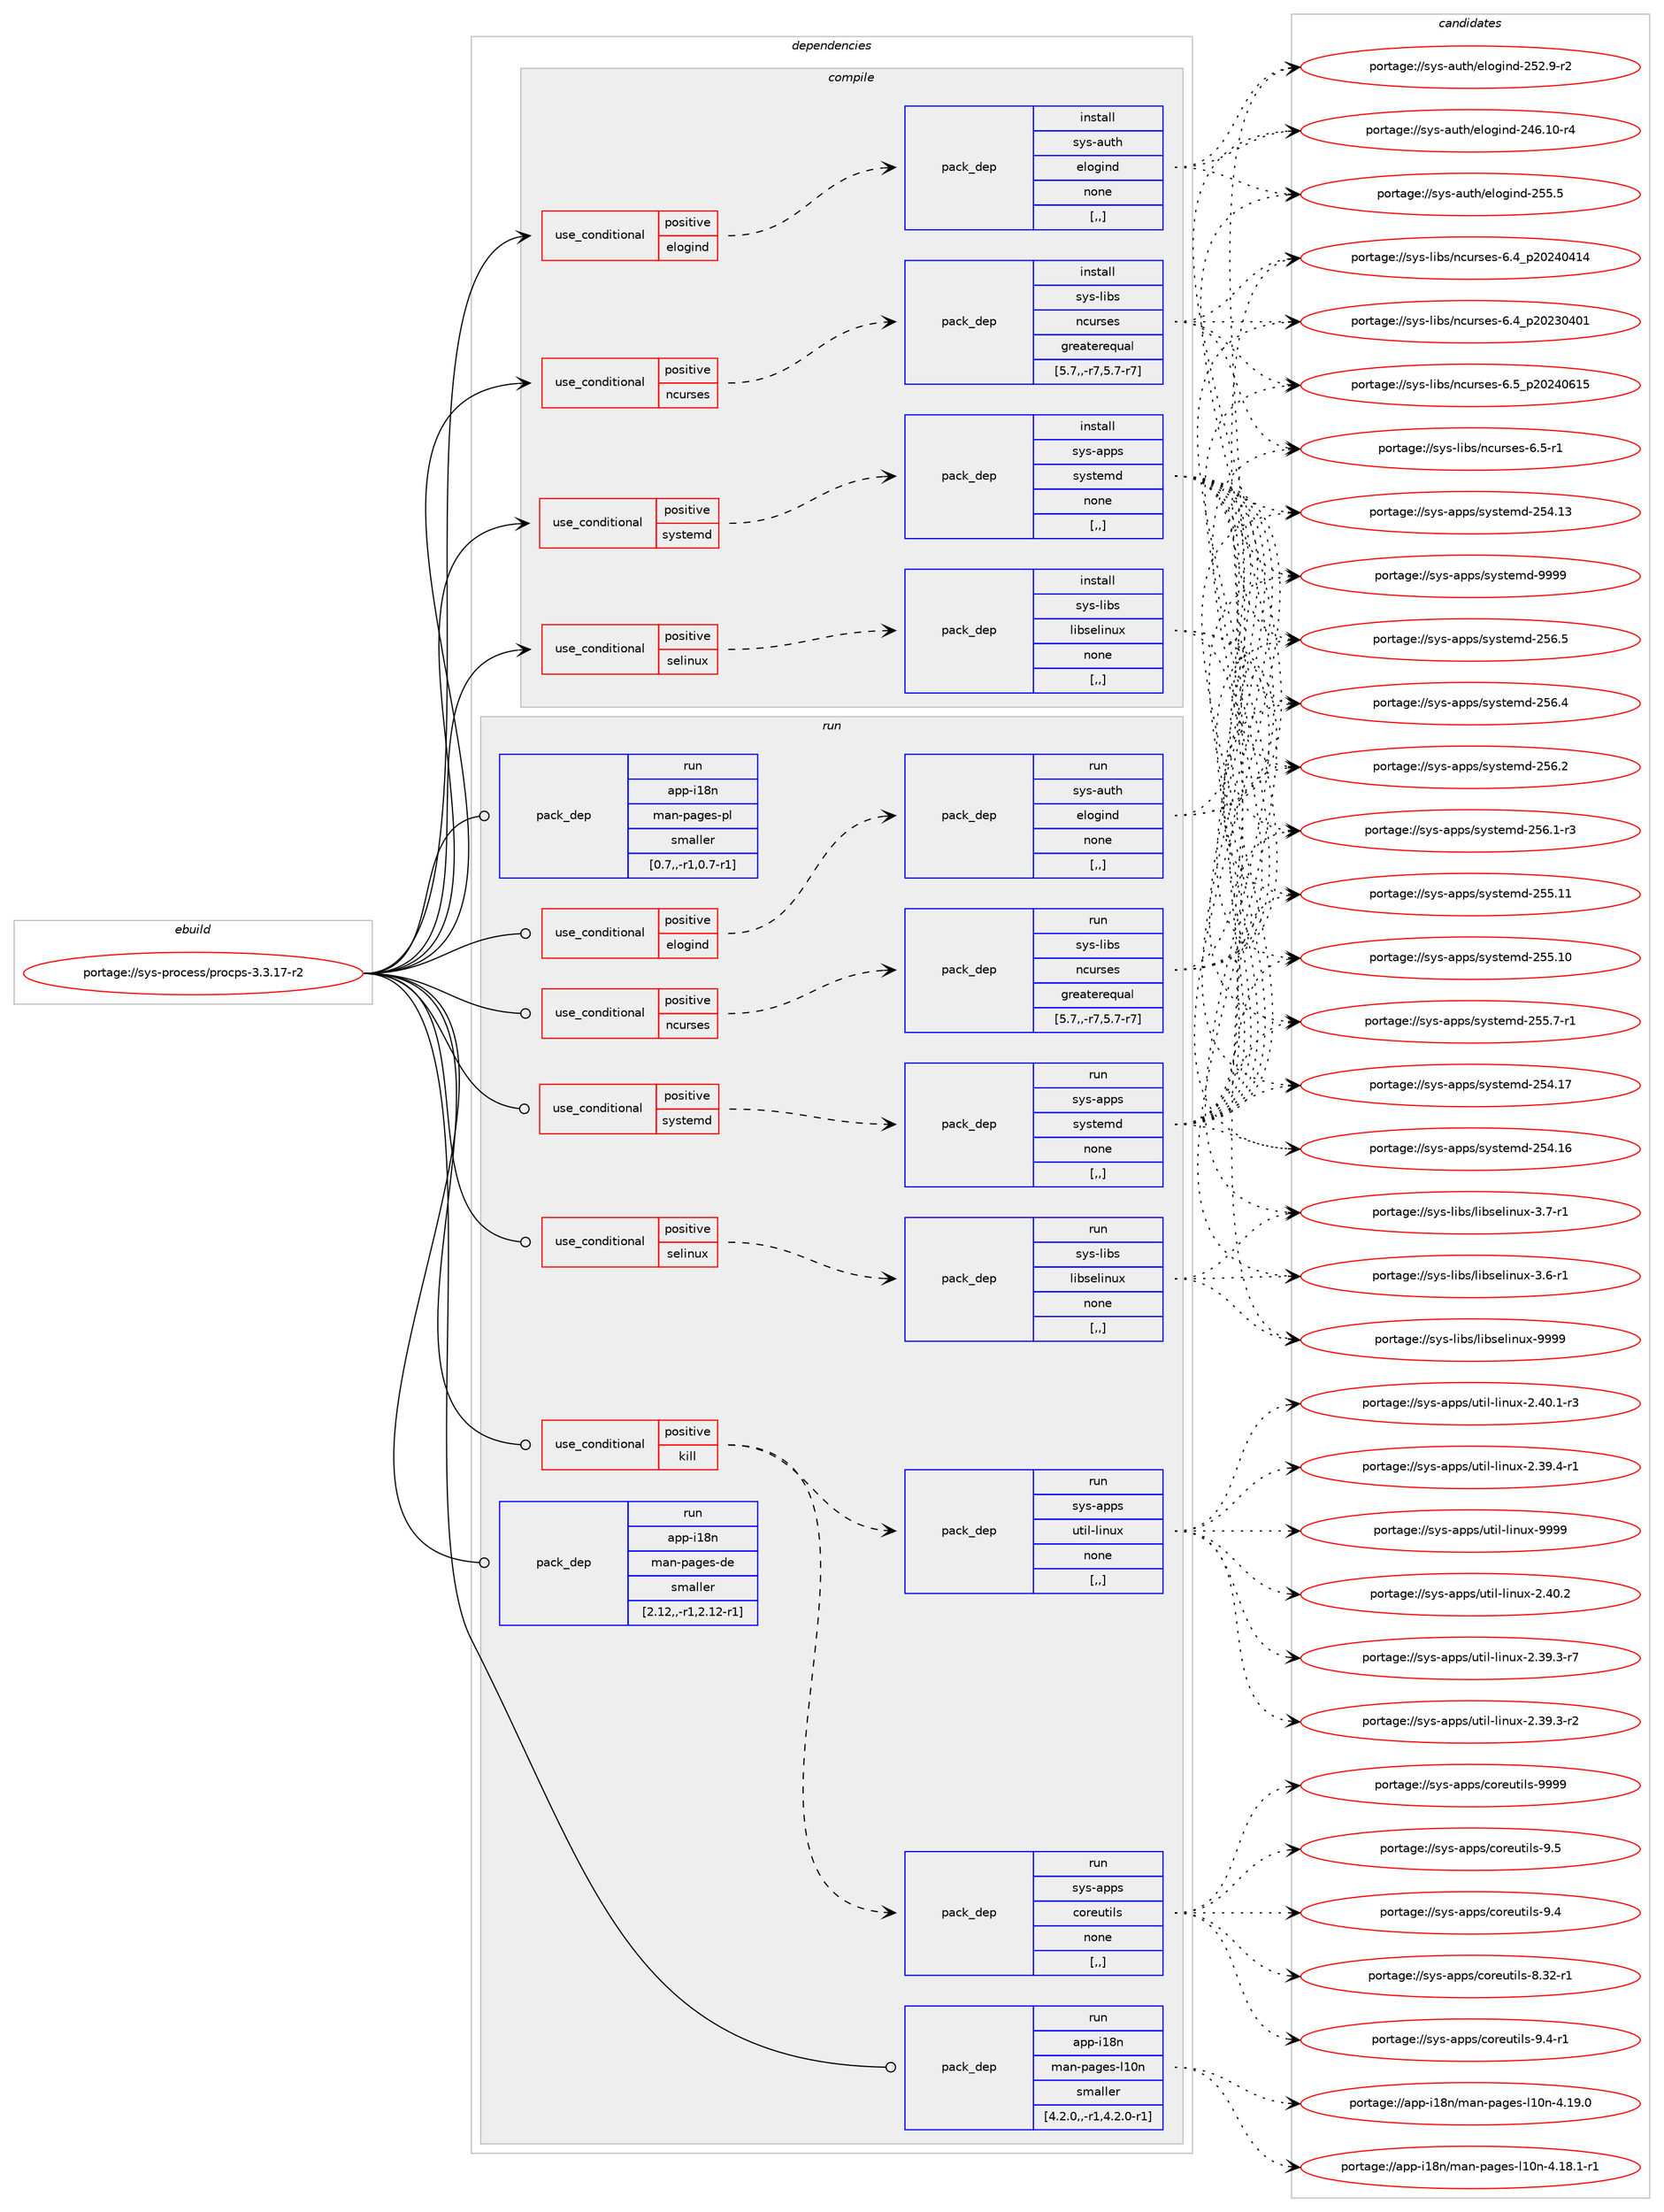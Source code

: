 digraph prolog {

# *************
# Graph options
# *************

newrank=true;
concentrate=true;
compound=true;
graph [rankdir=LR,fontname=Helvetica,fontsize=10,ranksep=1.5];#, ranksep=2.5, nodesep=0.2];
edge  [arrowhead=vee];
node  [fontname=Helvetica,fontsize=10];

# **********
# The ebuild
# **********

subgraph cluster_leftcol {
color=gray;
label=<<i>ebuild</i>>;
id [label="portage://sys-process/procps-3.3.17-r2", color=red, width=4, href="../sys-process/procps-3.3.17-r2.svg"];
}

# ****************
# The dependencies
# ****************

subgraph cluster_midcol {
color=gray;
label=<<i>dependencies</i>>;
subgraph cluster_compile {
fillcolor="#eeeeee";
style=filled;
label=<<i>compile</i>>;
subgraph cond11180 {
dependency30060 [label=<<TABLE BORDER="0" CELLBORDER="1" CELLSPACING="0" CELLPADDING="4"><TR><TD ROWSPAN="3" CELLPADDING="10">use_conditional</TD></TR><TR><TD>positive</TD></TR><TR><TD>elogind</TD></TR></TABLE>>, shape=none, color=red];
subgraph pack18787 {
dependency30061 [label=<<TABLE BORDER="0" CELLBORDER="1" CELLSPACING="0" CELLPADDING="4" WIDTH="220"><TR><TD ROWSPAN="6" CELLPADDING="30">pack_dep</TD></TR><TR><TD WIDTH="110">install</TD></TR><TR><TD>sys-auth</TD></TR><TR><TD>elogind</TD></TR><TR><TD>none</TD></TR><TR><TD>[,,]</TD></TR></TABLE>>, shape=none, color=blue];
}
dependency30060:e -> dependency30061:w [weight=20,style="dashed",arrowhead="vee"];
}
id:e -> dependency30060:w [weight=20,style="solid",arrowhead="vee"];
subgraph cond11181 {
dependency30062 [label=<<TABLE BORDER="0" CELLBORDER="1" CELLSPACING="0" CELLPADDING="4"><TR><TD ROWSPAN="3" CELLPADDING="10">use_conditional</TD></TR><TR><TD>positive</TD></TR><TR><TD>ncurses</TD></TR></TABLE>>, shape=none, color=red];
subgraph pack18788 {
dependency30063 [label=<<TABLE BORDER="0" CELLBORDER="1" CELLSPACING="0" CELLPADDING="4" WIDTH="220"><TR><TD ROWSPAN="6" CELLPADDING="30">pack_dep</TD></TR><TR><TD WIDTH="110">install</TD></TR><TR><TD>sys-libs</TD></TR><TR><TD>ncurses</TD></TR><TR><TD>greaterequal</TD></TR><TR><TD>[5.7,,-r7,5.7-r7]</TD></TR></TABLE>>, shape=none, color=blue];
}
dependency30062:e -> dependency30063:w [weight=20,style="dashed",arrowhead="vee"];
}
id:e -> dependency30062:w [weight=20,style="solid",arrowhead="vee"];
subgraph cond11182 {
dependency30064 [label=<<TABLE BORDER="0" CELLBORDER="1" CELLSPACING="0" CELLPADDING="4"><TR><TD ROWSPAN="3" CELLPADDING="10">use_conditional</TD></TR><TR><TD>positive</TD></TR><TR><TD>selinux</TD></TR></TABLE>>, shape=none, color=red];
subgraph pack18789 {
dependency30065 [label=<<TABLE BORDER="0" CELLBORDER="1" CELLSPACING="0" CELLPADDING="4" WIDTH="220"><TR><TD ROWSPAN="6" CELLPADDING="30">pack_dep</TD></TR><TR><TD WIDTH="110">install</TD></TR><TR><TD>sys-libs</TD></TR><TR><TD>libselinux</TD></TR><TR><TD>none</TD></TR><TR><TD>[,,]</TD></TR></TABLE>>, shape=none, color=blue];
}
dependency30064:e -> dependency30065:w [weight=20,style="dashed",arrowhead="vee"];
}
id:e -> dependency30064:w [weight=20,style="solid",arrowhead="vee"];
subgraph cond11183 {
dependency30066 [label=<<TABLE BORDER="0" CELLBORDER="1" CELLSPACING="0" CELLPADDING="4"><TR><TD ROWSPAN="3" CELLPADDING="10">use_conditional</TD></TR><TR><TD>positive</TD></TR><TR><TD>systemd</TD></TR></TABLE>>, shape=none, color=red];
subgraph pack18790 {
dependency30067 [label=<<TABLE BORDER="0" CELLBORDER="1" CELLSPACING="0" CELLPADDING="4" WIDTH="220"><TR><TD ROWSPAN="6" CELLPADDING="30">pack_dep</TD></TR><TR><TD WIDTH="110">install</TD></TR><TR><TD>sys-apps</TD></TR><TR><TD>systemd</TD></TR><TR><TD>none</TD></TR><TR><TD>[,,]</TD></TR></TABLE>>, shape=none, color=blue];
}
dependency30066:e -> dependency30067:w [weight=20,style="dashed",arrowhead="vee"];
}
id:e -> dependency30066:w [weight=20,style="solid",arrowhead="vee"];
}
subgraph cluster_compileandrun {
fillcolor="#eeeeee";
style=filled;
label=<<i>compile and run</i>>;
}
subgraph cluster_run {
fillcolor="#eeeeee";
style=filled;
label=<<i>run</i>>;
subgraph cond11184 {
dependency30068 [label=<<TABLE BORDER="0" CELLBORDER="1" CELLSPACING="0" CELLPADDING="4"><TR><TD ROWSPAN="3" CELLPADDING="10">use_conditional</TD></TR><TR><TD>positive</TD></TR><TR><TD>elogind</TD></TR></TABLE>>, shape=none, color=red];
subgraph pack18791 {
dependency30069 [label=<<TABLE BORDER="0" CELLBORDER="1" CELLSPACING="0" CELLPADDING="4" WIDTH="220"><TR><TD ROWSPAN="6" CELLPADDING="30">pack_dep</TD></TR><TR><TD WIDTH="110">run</TD></TR><TR><TD>sys-auth</TD></TR><TR><TD>elogind</TD></TR><TR><TD>none</TD></TR><TR><TD>[,,]</TD></TR></TABLE>>, shape=none, color=blue];
}
dependency30068:e -> dependency30069:w [weight=20,style="dashed",arrowhead="vee"];
}
id:e -> dependency30068:w [weight=20,style="solid",arrowhead="odot"];
subgraph cond11185 {
dependency30070 [label=<<TABLE BORDER="0" CELLBORDER="1" CELLSPACING="0" CELLPADDING="4"><TR><TD ROWSPAN="3" CELLPADDING="10">use_conditional</TD></TR><TR><TD>positive</TD></TR><TR><TD>kill</TD></TR></TABLE>>, shape=none, color=red];
subgraph pack18792 {
dependency30071 [label=<<TABLE BORDER="0" CELLBORDER="1" CELLSPACING="0" CELLPADDING="4" WIDTH="220"><TR><TD ROWSPAN="6" CELLPADDING="30">pack_dep</TD></TR><TR><TD WIDTH="110">run</TD></TR><TR><TD>sys-apps</TD></TR><TR><TD>coreutils</TD></TR><TR><TD>none</TD></TR><TR><TD>[,,]</TD></TR></TABLE>>, shape=none, color=blue];
}
dependency30070:e -> dependency30071:w [weight=20,style="dashed",arrowhead="vee"];
subgraph pack18793 {
dependency30072 [label=<<TABLE BORDER="0" CELLBORDER="1" CELLSPACING="0" CELLPADDING="4" WIDTH="220"><TR><TD ROWSPAN="6" CELLPADDING="30">pack_dep</TD></TR><TR><TD WIDTH="110">run</TD></TR><TR><TD>sys-apps</TD></TR><TR><TD>util-linux</TD></TR><TR><TD>none</TD></TR><TR><TD>[,,]</TD></TR></TABLE>>, shape=none, color=blue];
}
dependency30070:e -> dependency30072:w [weight=20,style="dashed",arrowhead="vee"];
}
id:e -> dependency30070:w [weight=20,style="solid",arrowhead="odot"];
subgraph cond11186 {
dependency30073 [label=<<TABLE BORDER="0" CELLBORDER="1" CELLSPACING="0" CELLPADDING="4"><TR><TD ROWSPAN="3" CELLPADDING="10">use_conditional</TD></TR><TR><TD>positive</TD></TR><TR><TD>ncurses</TD></TR></TABLE>>, shape=none, color=red];
subgraph pack18794 {
dependency30074 [label=<<TABLE BORDER="0" CELLBORDER="1" CELLSPACING="0" CELLPADDING="4" WIDTH="220"><TR><TD ROWSPAN="6" CELLPADDING="30">pack_dep</TD></TR><TR><TD WIDTH="110">run</TD></TR><TR><TD>sys-libs</TD></TR><TR><TD>ncurses</TD></TR><TR><TD>greaterequal</TD></TR><TR><TD>[5.7,,-r7,5.7-r7]</TD></TR></TABLE>>, shape=none, color=blue];
}
dependency30073:e -> dependency30074:w [weight=20,style="dashed",arrowhead="vee"];
}
id:e -> dependency30073:w [weight=20,style="solid",arrowhead="odot"];
subgraph cond11187 {
dependency30075 [label=<<TABLE BORDER="0" CELLBORDER="1" CELLSPACING="0" CELLPADDING="4"><TR><TD ROWSPAN="3" CELLPADDING="10">use_conditional</TD></TR><TR><TD>positive</TD></TR><TR><TD>selinux</TD></TR></TABLE>>, shape=none, color=red];
subgraph pack18795 {
dependency30076 [label=<<TABLE BORDER="0" CELLBORDER="1" CELLSPACING="0" CELLPADDING="4" WIDTH="220"><TR><TD ROWSPAN="6" CELLPADDING="30">pack_dep</TD></TR><TR><TD WIDTH="110">run</TD></TR><TR><TD>sys-libs</TD></TR><TR><TD>libselinux</TD></TR><TR><TD>none</TD></TR><TR><TD>[,,]</TD></TR></TABLE>>, shape=none, color=blue];
}
dependency30075:e -> dependency30076:w [weight=20,style="dashed",arrowhead="vee"];
}
id:e -> dependency30075:w [weight=20,style="solid",arrowhead="odot"];
subgraph cond11188 {
dependency30077 [label=<<TABLE BORDER="0" CELLBORDER="1" CELLSPACING="0" CELLPADDING="4"><TR><TD ROWSPAN="3" CELLPADDING="10">use_conditional</TD></TR><TR><TD>positive</TD></TR><TR><TD>systemd</TD></TR></TABLE>>, shape=none, color=red];
subgraph pack18796 {
dependency30078 [label=<<TABLE BORDER="0" CELLBORDER="1" CELLSPACING="0" CELLPADDING="4" WIDTH="220"><TR><TD ROWSPAN="6" CELLPADDING="30">pack_dep</TD></TR><TR><TD WIDTH="110">run</TD></TR><TR><TD>sys-apps</TD></TR><TR><TD>systemd</TD></TR><TR><TD>none</TD></TR><TR><TD>[,,]</TD></TR></TABLE>>, shape=none, color=blue];
}
dependency30077:e -> dependency30078:w [weight=20,style="dashed",arrowhead="vee"];
}
id:e -> dependency30077:w [weight=20,style="solid",arrowhead="odot"];
subgraph pack18797 {
dependency30079 [label=<<TABLE BORDER="0" CELLBORDER="1" CELLSPACING="0" CELLPADDING="4" WIDTH="220"><TR><TD ROWSPAN="6" CELLPADDING="30">pack_dep</TD></TR><TR><TD WIDTH="110">run</TD></TR><TR><TD>app-i18n</TD></TR><TR><TD>man-pages-de</TD></TR><TR><TD>smaller</TD></TR><TR><TD>[2.12,,-r1,2.12-r1]</TD></TR></TABLE>>, shape=none, color=blue];
}
id:e -> dependency30079:w [weight=20,style="solid",arrowhead="odot"];
subgraph pack18798 {
dependency30080 [label=<<TABLE BORDER="0" CELLBORDER="1" CELLSPACING="0" CELLPADDING="4" WIDTH="220"><TR><TD ROWSPAN="6" CELLPADDING="30">pack_dep</TD></TR><TR><TD WIDTH="110">run</TD></TR><TR><TD>app-i18n</TD></TR><TR><TD>man-pages-l10n</TD></TR><TR><TD>smaller</TD></TR><TR><TD>[4.2.0,,-r1,4.2.0-r1]</TD></TR></TABLE>>, shape=none, color=blue];
}
id:e -> dependency30080:w [weight=20,style="solid",arrowhead="odot"];
subgraph pack18799 {
dependency30081 [label=<<TABLE BORDER="0" CELLBORDER="1" CELLSPACING="0" CELLPADDING="4" WIDTH="220"><TR><TD ROWSPAN="6" CELLPADDING="30">pack_dep</TD></TR><TR><TD WIDTH="110">run</TD></TR><TR><TD>app-i18n</TD></TR><TR><TD>man-pages-pl</TD></TR><TR><TD>smaller</TD></TR><TR><TD>[0.7,,-r1,0.7-r1]</TD></TR></TABLE>>, shape=none, color=blue];
}
id:e -> dependency30081:w [weight=20,style="solid",arrowhead="odot"];
}
}

# **************
# The candidates
# **************

subgraph cluster_choices {
rank=same;
color=gray;
label=<<i>candidates</i>>;

subgraph choice18787 {
color=black;
nodesep=1;
choice115121115459711711610447101108111103105110100455053534653 [label="portage://sys-auth/elogind-255.5", color=red, width=4,href="../sys-auth/elogind-255.5.svg"];
choice1151211154597117116104471011081111031051101004550535046574511450 [label="portage://sys-auth/elogind-252.9-r2", color=red, width=4,href="../sys-auth/elogind-252.9-r2.svg"];
choice115121115459711711610447101108111103105110100455052544649484511452 [label="portage://sys-auth/elogind-246.10-r4", color=red, width=4,href="../sys-auth/elogind-246.10-r4.svg"];
dependency30061:e -> choice115121115459711711610447101108111103105110100455053534653:w [style=dotted,weight="100"];
dependency30061:e -> choice1151211154597117116104471011081111031051101004550535046574511450:w [style=dotted,weight="100"];
dependency30061:e -> choice115121115459711711610447101108111103105110100455052544649484511452:w [style=dotted,weight="100"];
}
subgraph choice18788 {
color=black;
nodesep=1;
choice1151211154510810598115471109911711411510111545544653951125048505248544953 [label="portage://sys-libs/ncurses-6.5_p20240615", color=red, width=4,href="../sys-libs/ncurses-6.5_p20240615.svg"];
choice11512111545108105981154711099117114115101115455446534511449 [label="portage://sys-libs/ncurses-6.5-r1", color=red, width=4,href="../sys-libs/ncurses-6.5-r1.svg"];
choice1151211154510810598115471109911711411510111545544652951125048505248524952 [label="portage://sys-libs/ncurses-6.4_p20240414", color=red, width=4,href="../sys-libs/ncurses-6.4_p20240414.svg"];
choice1151211154510810598115471109911711411510111545544652951125048505148524849 [label="portage://sys-libs/ncurses-6.4_p20230401", color=red, width=4,href="../sys-libs/ncurses-6.4_p20230401.svg"];
dependency30063:e -> choice1151211154510810598115471109911711411510111545544653951125048505248544953:w [style=dotted,weight="100"];
dependency30063:e -> choice11512111545108105981154711099117114115101115455446534511449:w [style=dotted,weight="100"];
dependency30063:e -> choice1151211154510810598115471109911711411510111545544652951125048505248524952:w [style=dotted,weight="100"];
dependency30063:e -> choice1151211154510810598115471109911711411510111545544652951125048505148524849:w [style=dotted,weight="100"];
}
subgraph choice18789 {
color=black;
nodesep=1;
choice115121115451081059811547108105981151011081051101171204557575757 [label="portage://sys-libs/libselinux-9999", color=red, width=4,href="../sys-libs/libselinux-9999.svg"];
choice11512111545108105981154710810598115101108105110117120455146554511449 [label="portage://sys-libs/libselinux-3.7-r1", color=red, width=4,href="../sys-libs/libselinux-3.7-r1.svg"];
choice11512111545108105981154710810598115101108105110117120455146544511449 [label="portage://sys-libs/libselinux-3.6-r1", color=red, width=4,href="../sys-libs/libselinux-3.6-r1.svg"];
dependency30065:e -> choice115121115451081059811547108105981151011081051101171204557575757:w [style=dotted,weight="100"];
dependency30065:e -> choice11512111545108105981154710810598115101108105110117120455146554511449:w [style=dotted,weight="100"];
dependency30065:e -> choice11512111545108105981154710810598115101108105110117120455146544511449:w [style=dotted,weight="100"];
}
subgraph choice18790 {
color=black;
nodesep=1;
choice1151211154597112112115471151211151161011091004557575757 [label="portage://sys-apps/systemd-9999", color=red, width=4,href="../sys-apps/systemd-9999.svg"];
choice115121115459711211211547115121115116101109100455053544653 [label="portage://sys-apps/systemd-256.5", color=red, width=4,href="../sys-apps/systemd-256.5.svg"];
choice115121115459711211211547115121115116101109100455053544652 [label="portage://sys-apps/systemd-256.4", color=red, width=4,href="../sys-apps/systemd-256.4.svg"];
choice115121115459711211211547115121115116101109100455053544650 [label="portage://sys-apps/systemd-256.2", color=red, width=4,href="../sys-apps/systemd-256.2.svg"];
choice1151211154597112112115471151211151161011091004550535446494511451 [label="portage://sys-apps/systemd-256.1-r3", color=red, width=4,href="../sys-apps/systemd-256.1-r3.svg"];
choice11512111545971121121154711512111511610110910045505353464949 [label="portage://sys-apps/systemd-255.11", color=red, width=4,href="../sys-apps/systemd-255.11.svg"];
choice11512111545971121121154711512111511610110910045505353464948 [label="portage://sys-apps/systemd-255.10", color=red, width=4,href="../sys-apps/systemd-255.10.svg"];
choice1151211154597112112115471151211151161011091004550535346554511449 [label="portage://sys-apps/systemd-255.7-r1", color=red, width=4,href="../sys-apps/systemd-255.7-r1.svg"];
choice11512111545971121121154711512111511610110910045505352464955 [label="portage://sys-apps/systemd-254.17", color=red, width=4,href="../sys-apps/systemd-254.17.svg"];
choice11512111545971121121154711512111511610110910045505352464954 [label="portage://sys-apps/systemd-254.16", color=red, width=4,href="../sys-apps/systemd-254.16.svg"];
choice11512111545971121121154711512111511610110910045505352464951 [label="portage://sys-apps/systemd-254.13", color=red, width=4,href="../sys-apps/systemd-254.13.svg"];
dependency30067:e -> choice1151211154597112112115471151211151161011091004557575757:w [style=dotted,weight="100"];
dependency30067:e -> choice115121115459711211211547115121115116101109100455053544653:w [style=dotted,weight="100"];
dependency30067:e -> choice115121115459711211211547115121115116101109100455053544652:w [style=dotted,weight="100"];
dependency30067:e -> choice115121115459711211211547115121115116101109100455053544650:w [style=dotted,weight="100"];
dependency30067:e -> choice1151211154597112112115471151211151161011091004550535446494511451:w [style=dotted,weight="100"];
dependency30067:e -> choice11512111545971121121154711512111511610110910045505353464949:w [style=dotted,weight="100"];
dependency30067:e -> choice11512111545971121121154711512111511610110910045505353464948:w [style=dotted,weight="100"];
dependency30067:e -> choice1151211154597112112115471151211151161011091004550535346554511449:w [style=dotted,weight="100"];
dependency30067:e -> choice11512111545971121121154711512111511610110910045505352464955:w [style=dotted,weight="100"];
dependency30067:e -> choice11512111545971121121154711512111511610110910045505352464954:w [style=dotted,weight="100"];
dependency30067:e -> choice11512111545971121121154711512111511610110910045505352464951:w [style=dotted,weight="100"];
}
subgraph choice18791 {
color=black;
nodesep=1;
choice115121115459711711610447101108111103105110100455053534653 [label="portage://sys-auth/elogind-255.5", color=red, width=4,href="../sys-auth/elogind-255.5.svg"];
choice1151211154597117116104471011081111031051101004550535046574511450 [label="portage://sys-auth/elogind-252.9-r2", color=red, width=4,href="../sys-auth/elogind-252.9-r2.svg"];
choice115121115459711711610447101108111103105110100455052544649484511452 [label="portage://sys-auth/elogind-246.10-r4", color=red, width=4,href="../sys-auth/elogind-246.10-r4.svg"];
dependency30069:e -> choice115121115459711711610447101108111103105110100455053534653:w [style=dotted,weight="100"];
dependency30069:e -> choice1151211154597117116104471011081111031051101004550535046574511450:w [style=dotted,weight="100"];
dependency30069:e -> choice115121115459711711610447101108111103105110100455052544649484511452:w [style=dotted,weight="100"];
}
subgraph choice18792 {
color=black;
nodesep=1;
choice115121115459711211211547991111141011171161051081154557575757 [label="portage://sys-apps/coreutils-9999", color=red, width=4,href="../sys-apps/coreutils-9999.svg"];
choice1151211154597112112115479911111410111711610510811545574653 [label="portage://sys-apps/coreutils-9.5", color=red, width=4,href="../sys-apps/coreutils-9.5.svg"];
choice11512111545971121121154799111114101117116105108115455746524511449 [label="portage://sys-apps/coreutils-9.4-r1", color=red, width=4,href="../sys-apps/coreutils-9.4-r1.svg"];
choice1151211154597112112115479911111410111711610510811545574652 [label="portage://sys-apps/coreutils-9.4", color=red, width=4,href="../sys-apps/coreutils-9.4.svg"];
choice1151211154597112112115479911111410111711610510811545564651504511449 [label="portage://sys-apps/coreutils-8.32-r1", color=red, width=4,href="../sys-apps/coreutils-8.32-r1.svg"];
dependency30071:e -> choice115121115459711211211547991111141011171161051081154557575757:w [style=dotted,weight="100"];
dependency30071:e -> choice1151211154597112112115479911111410111711610510811545574653:w [style=dotted,weight="100"];
dependency30071:e -> choice11512111545971121121154799111114101117116105108115455746524511449:w [style=dotted,weight="100"];
dependency30071:e -> choice1151211154597112112115479911111410111711610510811545574652:w [style=dotted,weight="100"];
dependency30071:e -> choice1151211154597112112115479911111410111711610510811545564651504511449:w [style=dotted,weight="100"];
}
subgraph choice18793 {
color=black;
nodesep=1;
choice115121115459711211211547117116105108451081051101171204557575757 [label="portage://sys-apps/util-linux-9999", color=red, width=4,href="../sys-apps/util-linux-9999.svg"];
choice1151211154597112112115471171161051084510810511011712045504652484650 [label="portage://sys-apps/util-linux-2.40.2", color=red, width=4,href="../sys-apps/util-linux-2.40.2.svg"];
choice11512111545971121121154711711610510845108105110117120455046524846494511451 [label="portage://sys-apps/util-linux-2.40.1-r3", color=red, width=4,href="../sys-apps/util-linux-2.40.1-r3.svg"];
choice11512111545971121121154711711610510845108105110117120455046515746524511449 [label="portage://sys-apps/util-linux-2.39.4-r1", color=red, width=4,href="../sys-apps/util-linux-2.39.4-r1.svg"];
choice11512111545971121121154711711610510845108105110117120455046515746514511455 [label="portage://sys-apps/util-linux-2.39.3-r7", color=red, width=4,href="../sys-apps/util-linux-2.39.3-r7.svg"];
choice11512111545971121121154711711610510845108105110117120455046515746514511450 [label="portage://sys-apps/util-linux-2.39.3-r2", color=red, width=4,href="../sys-apps/util-linux-2.39.3-r2.svg"];
dependency30072:e -> choice115121115459711211211547117116105108451081051101171204557575757:w [style=dotted,weight="100"];
dependency30072:e -> choice1151211154597112112115471171161051084510810511011712045504652484650:w [style=dotted,weight="100"];
dependency30072:e -> choice11512111545971121121154711711610510845108105110117120455046524846494511451:w [style=dotted,weight="100"];
dependency30072:e -> choice11512111545971121121154711711610510845108105110117120455046515746524511449:w [style=dotted,weight="100"];
dependency30072:e -> choice11512111545971121121154711711610510845108105110117120455046515746514511455:w [style=dotted,weight="100"];
dependency30072:e -> choice11512111545971121121154711711610510845108105110117120455046515746514511450:w [style=dotted,weight="100"];
}
subgraph choice18794 {
color=black;
nodesep=1;
choice1151211154510810598115471109911711411510111545544653951125048505248544953 [label="portage://sys-libs/ncurses-6.5_p20240615", color=red, width=4,href="../sys-libs/ncurses-6.5_p20240615.svg"];
choice11512111545108105981154711099117114115101115455446534511449 [label="portage://sys-libs/ncurses-6.5-r1", color=red, width=4,href="../sys-libs/ncurses-6.5-r1.svg"];
choice1151211154510810598115471109911711411510111545544652951125048505248524952 [label="portage://sys-libs/ncurses-6.4_p20240414", color=red, width=4,href="../sys-libs/ncurses-6.4_p20240414.svg"];
choice1151211154510810598115471109911711411510111545544652951125048505148524849 [label="portage://sys-libs/ncurses-6.4_p20230401", color=red, width=4,href="../sys-libs/ncurses-6.4_p20230401.svg"];
dependency30074:e -> choice1151211154510810598115471109911711411510111545544653951125048505248544953:w [style=dotted,weight="100"];
dependency30074:e -> choice11512111545108105981154711099117114115101115455446534511449:w [style=dotted,weight="100"];
dependency30074:e -> choice1151211154510810598115471109911711411510111545544652951125048505248524952:w [style=dotted,weight="100"];
dependency30074:e -> choice1151211154510810598115471109911711411510111545544652951125048505148524849:w [style=dotted,weight="100"];
}
subgraph choice18795 {
color=black;
nodesep=1;
choice115121115451081059811547108105981151011081051101171204557575757 [label="portage://sys-libs/libselinux-9999", color=red, width=4,href="../sys-libs/libselinux-9999.svg"];
choice11512111545108105981154710810598115101108105110117120455146554511449 [label="portage://sys-libs/libselinux-3.7-r1", color=red, width=4,href="../sys-libs/libselinux-3.7-r1.svg"];
choice11512111545108105981154710810598115101108105110117120455146544511449 [label="portage://sys-libs/libselinux-3.6-r1", color=red, width=4,href="../sys-libs/libselinux-3.6-r1.svg"];
dependency30076:e -> choice115121115451081059811547108105981151011081051101171204557575757:w [style=dotted,weight="100"];
dependency30076:e -> choice11512111545108105981154710810598115101108105110117120455146554511449:w [style=dotted,weight="100"];
dependency30076:e -> choice11512111545108105981154710810598115101108105110117120455146544511449:w [style=dotted,weight="100"];
}
subgraph choice18796 {
color=black;
nodesep=1;
choice1151211154597112112115471151211151161011091004557575757 [label="portage://sys-apps/systemd-9999", color=red, width=4,href="../sys-apps/systemd-9999.svg"];
choice115121115459711211211547115121115116101109100455053544653 [label="portage://sys-apps/systemd-256.5", color=red, width=4,href="../sys-apps/systemd-256.5.svg"];
choice115121115459711211211547115121115116101109100455053544652 [label="portage://sys-apps/systemd-256.4", color=red, width=4,href="../sys-apps/systemd-256.4.svg"];
choice115121115459711211211547115121115116101109100455053544650 [label="portage://sys-apps/systemd-256.2", color=red, width=4,href="../sys-apps/systemd-256.2.svg"];
choice1151211154597112112115471151211151161011091004550535446494511451 [label="portage://sys-apps/systemd-256.1-r3", color=red, width=4,href="../sys-apps/systemd-256.1-r3.svg"];
choice11512111545971121121154711512111511610110910045505353464949 [label="portage://sys-apps/systemd-255.11", color=red, width=4,href="../sys-apps/systemd-255.11.svg"];
choice11512111545971121121154711512111511610110910045505353464948 [label="portage://sys-apps/systemd-255.10", color=red, width=4,href="../sys-apps/systemd-255.10.svg"];
choice1151211154597112112115471151211151161011091004550535346554511449 [label="portage://sys-apps/systemd-255.7-r1", color=red, width=4,href="../sys-apps/systemd-255.7-r1.svg"];
choice11512111545971121121154711512111511610110910045505352464955 [label="portage://sys-apps/systemd-254.17", color=red, width=4,href="../sys-apps/systemd-254.17.svg"];
choice11512111545971121121154711512111511610110910045505352464954 [label="portage://sys-apps/systemd-254.16", color=red, width=4,href="../sys-apps/systemd-254.16.svg"];
choice11512111545971121121154711512111511610110910045505352464951 [label="portage://sys-apps/systemd-254.13", color=red, width=4,href="../sys-apps/systemd-254.13.svg"];
dependency30078:e -> choice1151211154597112112115471151211151161011091004557575757:w [style=dotted,weight="100"];
dependency30078:e -> choice115121115459711211211547115121115116101109100455053544653:w [style=dotted,weight="100"];
dependency30078:e -> choice115121115459711211211547115121115116101109100455053544652:w [style=dotted,weight="100"];
dependency30078:e -> choice115121115459711211211547115121115116101109100455053544650:w [style=dotted,weight="100"];
dependency30078:e -> choice1151211154597112112115471151211151161011091004550535446494511451:w [style=dotted,weight="100"];
dependency30078:e -> choice11512111545971121121154711512111511610110910045505353464949:w [style=dotted,weight="100"];
dependency30078:e -> choice11512111545971121121154711512111511610110910045505353464948:w [style=dotted,weight="100"];
dependency30078:e -> choice1151211154597112112115471151211151161011091004550535346554511449:w [style=dotted,weight="100"];
dependency30078:e -> choice11512111545971121121154711512111511610110910045505352464955:w [style=dotted,weight="100"];
dependency30078:e -> choice11512111545971121121154711512111511610110910045505352464954:w [style=dotted,weight="100"];
dependency30078:e -> choice11512111545971121121154711512111511610110910045505352464951:w [style=dotted,weight="100"];
}
subgraph choice18797 {
color=black;
nodesep=1;
}
subgraph choice18798 {
color=black;
nodesep=1;
choice971121124510549561104710997110451129710310111545108494811045524649574648 [label="portage://app-i18n/man-pages-l10n-4.19.0", color=red, width=4,href="../app-i18n/man-pages-l10n-4.19.0.svg"];
choice9711211245105495611047109971104511297103101115451084948110455246495646494511449 [label="portage://app-i18n/man-pages-l10n-4.18.1-r1", color=red, width=4,href="../app-i18n/man-pages-l10n-4.18.1-r1.svg"];
dependency30080:e -> choice971121124510549561104710997110451129710310111545108494811045524649574648:w [style=dotted,weight="100"];
dependency30080:e -> choice9711211245105495611047109971104511297103101115451084948110455246495646494511449:w [style=dotted,weight="100"];
}
subgraph choice18799 {
color=black;
nodesep=1;
}
}

}
